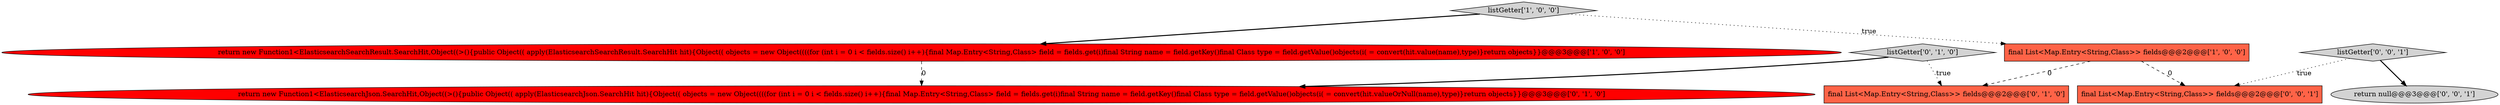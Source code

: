 digraph {
8 [style = filled, label = "final List<Map.Entry<String,Class>> fields@@@2@@@['0', '0', '1']", fillcolor = tomato, shape = box image = "AAA0AAABBB3BBB"];
4 [style = filled, label = "final List<Map.Entry<String,Class>> fields@@@2@@@['0', '1', '0']", fillcolor = tomato, shape = box image = "AAA1AAABBB2BBB"];
5 [style = filled, label = "listGetter['0', '1', '0']", fillcolor = lightgray, shape = diamond image = "AAA0AAABBB2BBB"];
2 [style = filled, label = "return new Function1<ElasticsearchSearchResult.SearchHit,Object((>(){public Object(( apply(ElasticsearchSearchResult.SearchHit hit){Object(( objects = new Object((((for (int i = 0 i < fields.size() i++){final Map.Entry<String,Class> field = fields.get(i)final String name = field.getKey()final Class type = field.getValue()objects(i( = convert(hit.value(name),type)}return objects}}@@@3@@@['1', '0', '0']", fillcolor = red, shape = ellipse image = "AAA1AAABBB1BBB"];
3 [style = filled, label = "return new Function1<ElasticsearchJson.SearchHit,Object((>(){public Object(( apply(ElasticsearchJson.SearchHit hit){Object(( objects = new Object((((for (int i = 0 i < fields.size() i++){final Map.Entry<String,Class> field = fields.get(i)final String name = field.getKey()final Class type = field.getValue()objects(i( = convert(hit.valueOrNull(name),type)}return objects}}@@@3@@@['0', '1', '0']", fillcolor = red, shape = ellipse image = "AAA1AAABBB2BBB"];
0 [style = filled, label = "final List<Map.Entry<String,Class>> fields@@@2@@@['1', '0', '0']", fillcolor = tomato, shape = box image = "AAA1AAABBB1BBB"];
6 [style = filled, label = "listGetter['0', '0', '1']", fillcolor = lightgray, shape = diamond image = "AAA0AAABBB3BBB"];
7 [style = filled, label = "return null@@@3@@@['0', '0', '1']", fillcolor = lightgray, shape = ellipse image = "AAA0AAABBB3BBB"];
1 [style = filled, label = "listGetter['1', '0', '0']", fillcolor = lightgray, shape = diamond image = "AAA0AAABBB1BBB"];
5->3 [style = bold, label=""];
0->8 [style = dashed, label="0"];
1->2 [style = bold, label=""];
0->4 [style = dashed, label="0"];
1->0 [style = dotted, label="true"];
6->7 [style = bold, label=""];
2->3 [style = dashed, label="0"];
6->8 [style = dotted, label="true"];
5->4 [style = dotted, label="true"];
}
